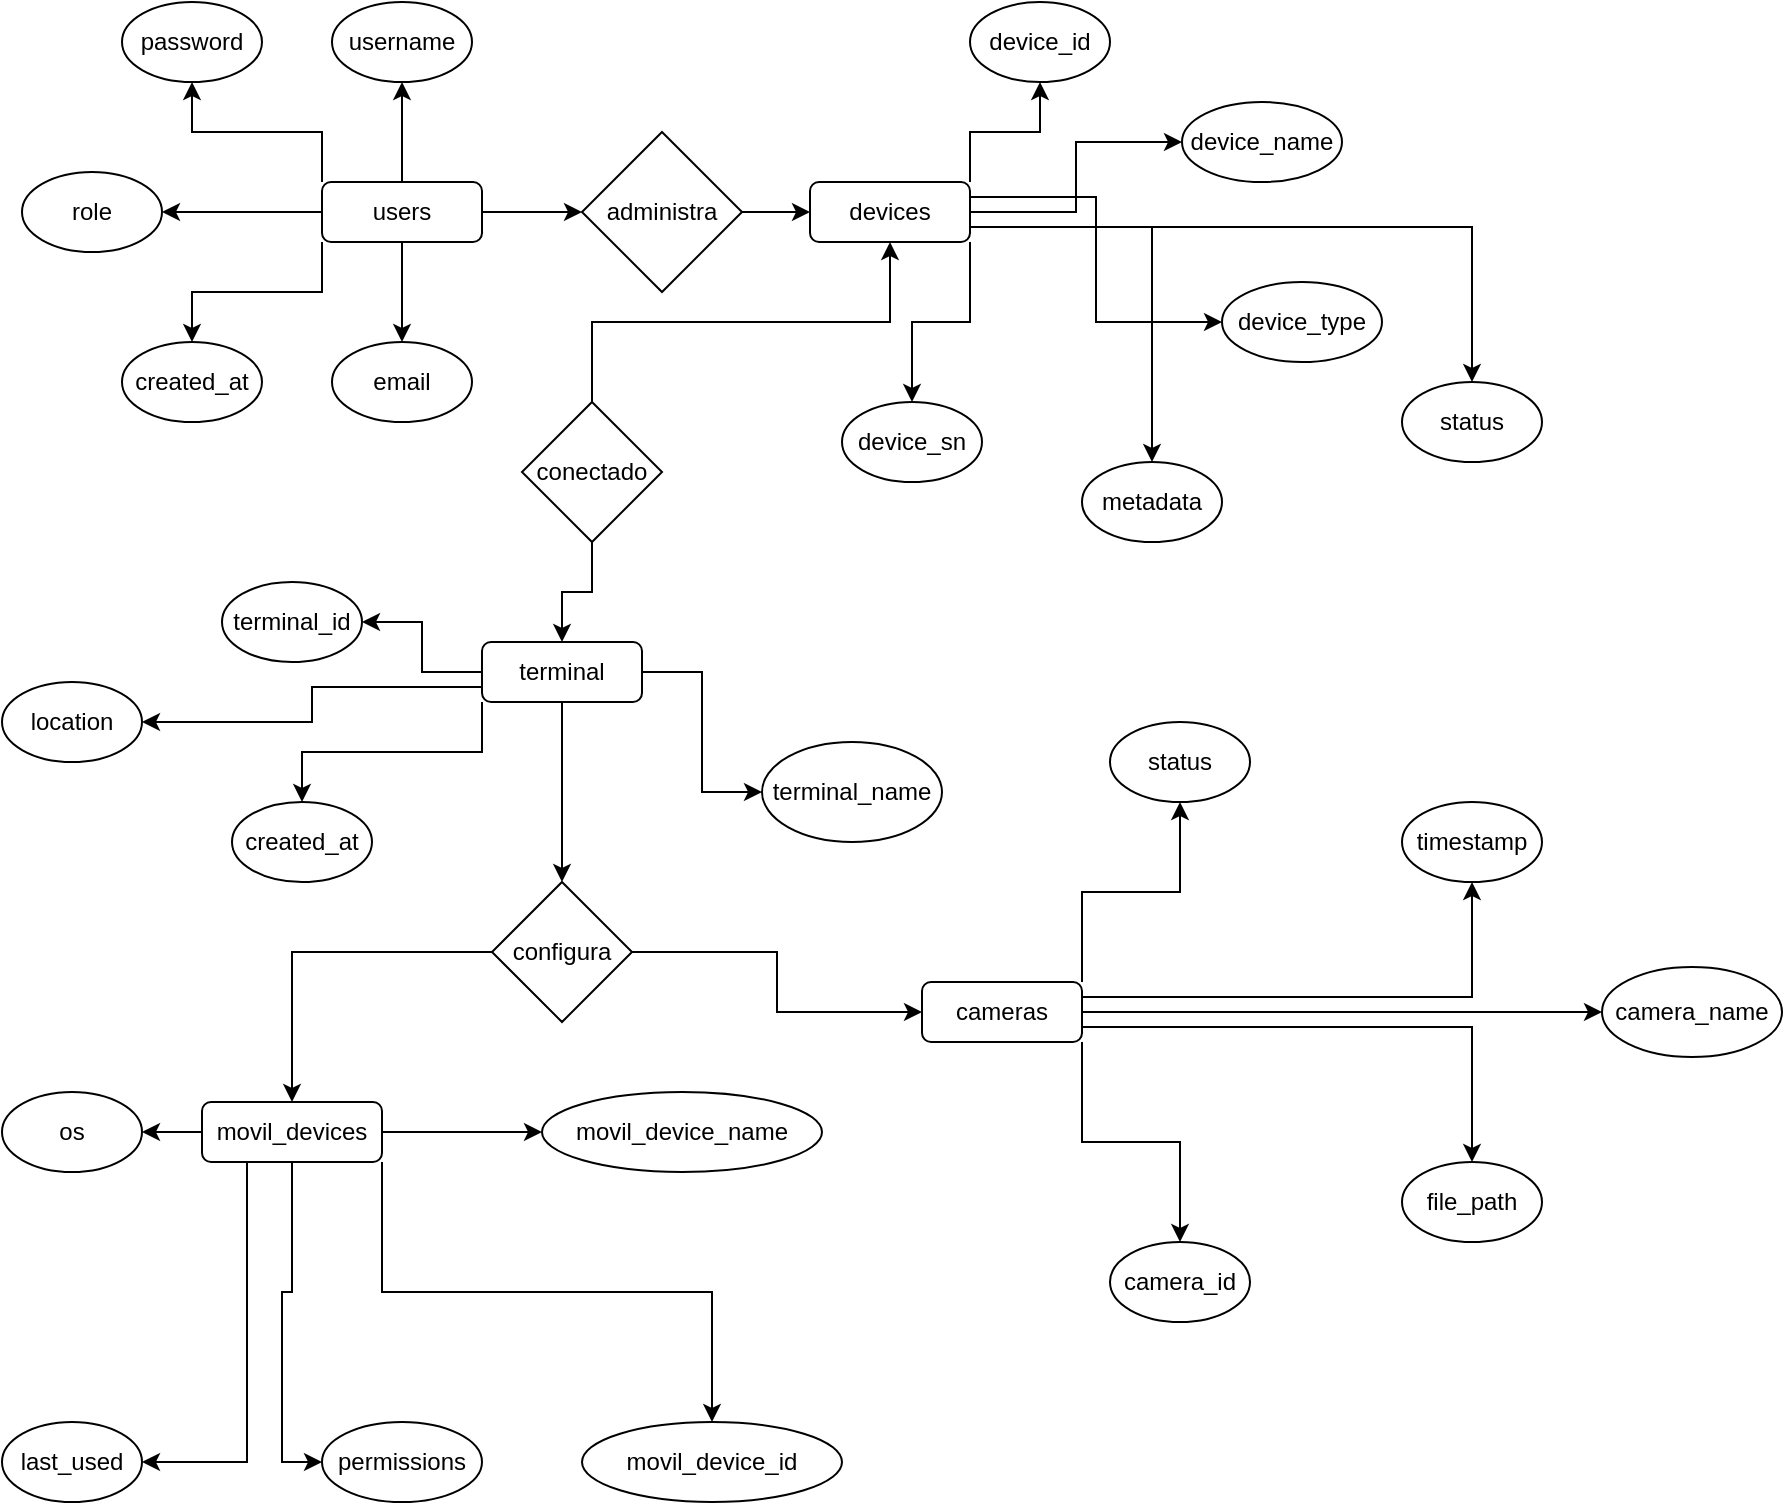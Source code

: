 <mxfile version="27.0.6">
  <diagram name="Página-1" id="uMfz6ooZvfRQZMJT7nqi">
    <mxGraphModel dx="1678" dy="921" grid="1" gridSize="10" guides="1" tooltips="1" connect="1" arrows="1" fold="1" page="1" pageScale="1" pageWidth="1169" pageHeight="827" math="0" shadow="0">
      <root>
        <mxCell id="0" />
        <mxCell id="1" parent="0" />
        <mxCell id="QcyP5z_Ch9aapaAGs-tU-14" style="edgeStyle=orthogonalEdgeStyle;rounded=0;orthogonalLoop=1;jettySize=auto;html=1;entryX=1;entryY=0.5;entryDx=0;entryDy=0;" edge="1" parent="1" source="QcyP5z_Ch9aapaAGs-tU-3" target="QcyP5z_Ch9aapaAGs-tU-9">
          <mxGeometry relative="1" as="geometry" />
        </mxCell>
        <mxCell id="QcyP5z_Ch9aapaAGs-tU-15" style="edgeStyle=orthogonalEdgeStyle;rounded=0;orthogonalLoop=1;jettySize=auto;html=1;exitX=0;exitY=0;exitDx=0;exitDy=0;entryX=0.5;entryY=1;entryDx=0;entryDy=0;" edge="1" parent="1" source="QcyP5z_Ch9aapaAGs-tU-3" target="QcyP5z_Ch9aapaAGs-tU-10">
          <mxGeometry relative="1" as="geometry" />
        </mxCell>
        <mxCell id="QcyP5z_Ch9aapaAGs-tU-16" style="edgeStyle=orthogonalEdgeStyle;rounded=0;orthogonalLoop=1;jettySize=auto;html=1;entryX=0.5;entryY=1;entryDx=0;entryDy=0;" edge="1" parent="1" source="QcyP5z_Ch9aapaAGs-tU-3" target="QcyP5z_Ch9aapaAGs-tU-11">
          <mxGeometry relative="1" as="geometry" />
        </mxCell>
        <mxCell id="QcyP5z_Ch9aapaAGs-tU-18" style="edgeStyle=orthogonalEdgeStyle;rounded=0;orthogonalLoop=1;jettySize=auto;html=1;entryX=0.5;entryY=0;entryDx=0;entryDy=0;" edge="1" parent="1" source="QcyP5z_Ch9aapaAGs-tU-3" target="QcyP5z_Ch9aapaAGs-tU-12">
          <mxGeometry relative="1" as="geometry" />
        </mxCell>
        <mxCell id="QcyP5z_Ch9aapaAGs-tU-19" style="edgeStyle=orthogonalEdgeStyle;rounded=0;orthogonalLoop=1;jettySize=auto;html=1;exitX=0;exitY=1;exitDx=0;exitDy=0;" edge="1" parent="1" source="QcyP5z_Ch9aapaAGs-tU-3" target="QcyP5z_Ch9aapaAGs-tU-8">
          <mxGeometry relative="1" as="geometry" />
        </mxCell>
        <mxCell id="QcyP5z_Ch9aapaAGs-tU-52" style="edgeStyle=orthogonalEdgeStyle;rounded=0;orthogonalLoop=1;jettySize=auto;html=1;exitX=1;exitY=0.5;exitDx=0;exitDy=0;entryX=0;entryY=0.5;entryDx=0;entryDy=0;" edge="1" parent="1" source="QcyP5z_Ch9aapaAGs-tU-3" target="QcyP5z_Ch9aapaAGs-tU-51">
          <mxGeometry relative="1" as="geometry" />
        </mxCell>
        <mxCell id="QcyP5z_Ch9aapaAGs-tU-3" value="users" style="rounded=1;whiteSpace=wrap;html=1;" vertex="1" parent="1">
          <mxGeometry x="170" y="140" width="80" height="30" as="geometry" />
        </mxCell>
        <mxCell id="QcyP5z_Ch9aapaAGs-tU-8" value="created_at" style="ellipse;whiteSpace=wrap;html=1;" vertex="1" parent="1">
          <mxGeometry x="70" y="220" width="70" height="40" as="geometry" />
        </mxCell>
        <mxCell id="QcyP5z_Ch9aapaAGs-tU-9" value="role" style="ellipse;whiteSpace=wrap;html=1;" vertex="1" parent="1">
          <mxGeometry x="20" y="135" width="70" height="40" as="geometry" />
        </mxCell>
        <mxCell id="QcyP5z_Ch9aapaAGs-tU-10" value="password" style="ellipse;whiteSpace=wrap;html=1;" vertex="1" parent="1">
          <mxGeometry x="70" y="50" width="70" height="40" as="geometry" />
        </mxCell>
        <mxCell id="QcyP5z_Ch9aapaAGs-tU-11" value="username" style="ellipse;whiteSpace=wrap;html=1;" vertex="1" parent="1">
          <mxGeometry x="175" y="50" width="70" height="40" as="geometry" />
        </mxCell>
        <mxCell id="QcyP5z_Ch9aapaAGs-tU-12" value="email" style="ellipse;whiteSpace=wrap;html=1;" vertex="1" parent="1">
          <mxGeometry x="175" y="220" width="70" height="40" as="geometry" />
        </mxCell>
        <mxCell id="QcyP5z_Ch9aapaAGs-tU-29" style="edgeStyle=orthogonalEdgeStyle;rounded=0;orthogonalLoop=1;jettySize=auto;html=1;exitX=1;exitY=0.25;exitDx=0;exitDy=0;entryX=0;entryY=0.5;entryDx=0;entryDy=0;" edge="1" parent="1" source="QcyP5z_Ch9aapaAGs-tU-20" target="QcyP5z_Ch9aapaAGs-tU-24">
          <mxGeometry relative="1" as="geometry" />
        </mxCell>
        <mxCell id="QcyP5z_Ch9aapaAGs-tU-31" style="edgeStyle=orthogonalEdgeStyle;rounded=0;orthogonalLoop=1;jettySize=auto;html=1;" edge="1" parent="1" source="QcyP5z_Ch9aapaAGs-tU-20" target="QcyP5z_Ch9aapaAGs-tU-23">
          <mxGeometry relative="1" as="geometry" />
        </mxCell>
        <mxCell id="QcyP5z_Ch9aapaAGs-tU-32" style="edgeStyle=orthogonalEdgeStyle;rounded=0;orthogonalLoop=1;jettySize=auto;html=1;exitX=1;exitY=0;exitDx=0;exitDy=0;entryX=0.5;entryY=1;entryDx=0;entryDy=0;" edge="1" parent="1" source="QcyP5z_Ch9aapaAGs-tU-20" target="QcyP5z_Ch9aapaAGs-tU-22">
          <mxGeometry relative="1" as="geometry" />
        </mxCell>
        <mxCell id="QcyP5z_Ch9aapaAGs-tU-34" style="edgeStyle=orthogonalEdgeStyle;rounded=0;orthogonalLoop=1;jettySize=auto;html=1;exitX=1;exitY=1;exitDx=0;exitDy=0;entryX=0.5;entryY=0;entryDx=0;entryDy=0;" edge="1" parent="1" source="QcyP5z_Ch9aapaAGs-tU-20" target="QcyP5z_Ch9aapaAGs-tU-26">
          <mxGeometry relative="1" as="geometry" />
        </mxCell>
        <mxCell id="QcyP5z_Ch9aapaAGs-tU-35" style="edgeStyle=orthogonalEdgeStyle;rounded=0;orthogonalLoop=1;jettySize=auto;html=1;exitX=1;exitY=0.75;exitDx=0;exitDy=0;entryX=0.5;entryY=0;entryDx=0;entryDy=0;" edge="1" parent="1" source="QcyP5z_Ch9aapaAGs-tU-20" target="QcyP5z_Ch9aapaAGs-tU-25">
          <mxGeometry relative="1" as="geometry" />
        </mxCell>
        <mxCell id="QcyP5z_Ch9aapaAGs-tU-38" style="edgeStyle=orthogonalEdgeStyle;rounded=0;orthogonalLoop=1;jettySize=auto;html=1;exitX=1;exitY=0.75;exitDx=0;exitDy=0;entryX=0.5;entryY=0;entryDx=0;entryDy=0;" edge="1" parent="1" source="QcyP5z_Ch9aapaAGs-tU-20" target="QcyP5z_Ch9aapaAGs-tU-37">
          <mxGeometry relative="1" as="geometry" />
        </mxCell>
        <mxCell id="QcyP5z_Ch9aapaAGs-tU-20" value="devices" style="rounded=1;whiteSpace=wrap;html=1;" vertex="1" parent="1">
          <mxGeometry x="414" y="140" width="80" height="30" as="geometry" />
        </mxCell>
        <mxCell id="QcyP5z_Ch9aapaAGs-tU-22" value="device_id" style="ellipse;whiteSpace=wrap;html=1;" vertex="1" parent="1">
          <mxGeometry x="494" y="50" width="70" height="40" as="geometry" />
        </mxCell>
        <mxCell id="QcyP5z_Ch9aapaAGs-tU-23" value="device_name" style="ellipse;whiteSpace=wrap;html=1;" vertex="1" parent="1">
          <mxGeometry x="600" y="100" width="80" height="40" as="geometry" />
        </mxCell>
        <mxCell id="QcyP5z_Ch9aapaAGs-tU-24" value="device_type" style="ellipse;whiteSpace=wrap;html=1;" vertex="1" parent="1">
          <mxGeometry x="620" y="190" width="80" height="40" as="geometry" />
        </mxCell>
        <mxCell id="QcyP5z_Ch9aapaAGs-tU-25" value="status" style="ellipse;whiteSpace=wrap;html=1;" vertex="1" parent="1">
          <mxGeometry x="710" y="240" width="70" height="40" as="geometry" />
        </mxCell>
        <mxCell id="QcyP5z_Ch9aapaAGs-tU-26" value="device_sn" style="ellipse;whiteSpace=wrap;html=1;" vertex="1" parent="1">
          <mxGeometry x="430" y="250" width="70" height="40" as="geometry" />
        </mxCell>
        <mxCell id="QcyP5z_Ch9aapaAGs-tU-37" value="metadata" style="ellipse;whiteSpace=wrap;html=1;" vertex="1" parent="1">
          <mxGeometry x="550" y="280" width="70" height="40" as="geometry" />
        </mxCell>
        <mxCell id="QcyP5z_Ch9aapaAGs-tU-46" style="edgeStyle=orthogonalEdgeStyle;rounded=0;orthogonalLoop=1;jettySize=auto;html=1;exitX=1;exitY=0.5;exitDx=0;exitDy=0;entryX=0;entryY=0.5;entryDx=0;entryDy=0;" edge="1" parent="1" source="QcyP5z_Ch9aapaAGs-tU-40" target="QcyP5z_Ch9aapaAGs-tU-43">
          <mxGeometry relative="1" as="geometry" />
        </mxCell>
        <mxCell id="QcyP5z_Ch9aapaAGs-tU-48" style="edgeStyle=orthogonalEdgeStyle;rounded=0;orthogonalLoop=1;jettySize=auto;html=1;exitX=0;exitY=0.5;exitDx=0;exitDy=0;entryX=1;entryY=0.5;entryDx=0;entryDy=0;" edge="1" parent="1" source="QcyP5z_Ch9aapaAGs-tU-40" target="QcyP5z_Ch9aapaAGs-tU-42">
          <mxGeometry relative="1" as="geometry" />
        </mxCell>
        <mxCell id="QcyP5z_Ch9aapaAGs-tU-49" style="edgeStyle=orthogonalEdgeStyle;rounded=0;orthogonalLoop=1;jettySize=auto;html=1;exitX=0;exitY=0.75;exitDx=0;exitDy=0;entryX=1;entryY=0.5;entryDx=0;entryDy=0;" edge="1" parent="1" source="QcyP5z_Ch9aapaAGs-tU-40" target="QcyP5z_Ch9aapaAGs-tU-45">
          <mxGeometry relative="1" as="geometry" />
        </mxCell>
        <mxCell id="QcyP5z_Ch9aapaAGs-tU-50" style="edgeStyle=orthogonalEdgeStyle;rounded=0;orthogonalLoop=1;jettySize=auto;html=1;exitX=0;exitY=1;exitDx=0;exitDy=0;entryX=0.5;entryY=0;entryDx=0;entryDy=0;" edge="1" parent="1" source="QcyP5z_Ch9aapaAGs-tU-40" target="QcyP5z_Ch9aapaAGs-tU-44">
          <mxGeometry relative="1" as="geometry" />
        </mxCell>
        <mxCell id="QcyP5z_Ch9aapaAGs-tU-60" style="edgeStyle=orthogonalEdgeStyle;rounded=0;orthogonalLoop=1;jettySize=auto;html=1;exitX=0.5;exitY=1;exitDx=0;exitDy=0;entryX=0.5;entryY=0;entryDx=0;entryDy=0;" edge="1" parent="1" source="QcyP5z_Ch9aapaAGs-tU-40" target="QcyP5z_Ch9aapaAGs-tU-58">
          <mxGeometry relative="1" as="geometry" />
        </mxCell>
        <mxCell id="QcyP5z_Ch9aapaAGs-tU-40" value="terminal" style="rounded=1;whiteSpace=wrap;html=1;" vertex="1" parent="1">
          <mxGeometry x="250" y="370" width="80" height="30" as="geometry" />
        </mxCell>
        <mxCell id="QcyP5z_Ch9aapaAGs-tU-42" value="terminal_id" style="ellipse;whiteSpace=wrap;html=1;" vertex="1" parent="1">
          <mxGeometry x="120" y="340" width="70" height="40" as="geometry" />
        </mxCell>
        <mxCell id="QcyP5z_Ch9aapaAGs-tU-43" value="terminal_name" style="ellipse;whiteSpace=wrap;html=1;" vertex="1" parent="1">
          <mxGeometry x="390" y="420" width="90" height="50" as="geometry" />
        </mxCell>
        <mxCell id="QcyP5z_Ch9aapaAGs-tU-44" value="created_at" style="ellipse;whiteSpace=wrap;html=1;" vertex="1" parent="1">
          <mxGeometry x="125" y="450" width="70" height="40" as="geometry" />
        </mxCell>
        <mxCell id="QcyP5z_Ch9aapaAGs-tU-45" value="location" style="ellipse;whiteSpace=wrap;html=1;" vertex="1" parent="1">
          <mxGeometry x="10" y="390" width="70" height="40" as="geometry" />
        </mxCell>
        <mxCell id="QcyP5z_Ch9aapaAGs-tU-53" style="edgeStyle=orthogonalEdgeStyle;rounded=0;orthogonalLoop=1;jettySize=auto;html=1;exitX=1;exitY=0.5;exitDx=0;exitDy=0;entryX=0;entryY=0.5;entryDx=0;entryDy=0;" edge="1" parent="1" source="QcyP5z_Ch9aapaAGs-tU-51" target="QcyP5z_Ch9aapaAGs-tU-20">
          <mxGeometry relative="1" as="geometry" />
        </mxCell>
        <mxCell id="QcyP5z_Ch9aapaAGs-tU-51" value="administra" style="rhombus;whiteSpace=wrap;html=1;" vertex="1" parent="1">
          <mxGeometry x="300" y="115" width="80" height="80" as="geometry" />
        </mxCell>
        <mxCell id="QcyP5z_Ch9aapaAGs-tU-56" style="edgeStyle=orthogonalEdgeStyle;rounded=0;orthogonalLoop=1;jettySize=auto;html=1;exitX=0.5;exitY=0;exitDx=0;exitDy=0;entryX=0.5;entryY=1;entryDx=0;entryDy=0;" edge="1" parent="1" source="QcyP5z_Ch9aapaAGs-tU-55" target="QcyP5z_Ch9aapaAGs-tU-20">
          <mxGeometry relative="1" as="geometry" />
        </mxCell>
        <mxCell id="QcyP5z_Ch9aapaAGs-tU-57" style="edgeStyle=orthogonalEdgeStyle;rounded=0;orthogonalLoop=1;jettySize=auto;html=1;exitX=0.5;exitY=1;exitDx=0;exitDy=0;entryX=0.5;entryY=0;entryDx=0;entryDy=0;" edge="1" parent="1" source="QcyP5z_Ch9aapaAGs-tU-55" target="QcyP5z_Ch9aapaAGs-tU-40">
          <mxGeometry relative="1" as="geometry" />
        </mxCell>
        <mxCell id="QcyP5z_Ch9aapaAGs-tU-55" value="conectado" style="rhombus;whiteSpace=wrap;html=1;" vertex="1" parent="1">
          <mxGeometry x="270" y="250" width="70" height="70" as="geometry" />
        </mxCell>
        <mxCell id="QcyP5z_Ch9aapaAGs-tU-73" style="edgeStyle=orthogonalEdgeStyle;rounded=0;orthogonalLoop=1;jettySize=auto;html=1;exitX=1;exitY=0.5;exitDx=0;exitDy=0;entryX=0;entryY=0.5;entryDx=0;entryDy=0;" edge="1" parent="1" source="QcyP5z_Ch9aapaAGs-tU-58" target="QcyP5z_Ch9aapaAGs-tU-61">
          <mxGeometry relative="1" as="geometry" />
        </mxCell>
        <mxCell id="QcyP5z_Ch9aapaAGs-tU-76" style="edgeStyle=orthogonalEdgeStyle;rounded=0;orthogonalLoop=1;jettySize=auto;html=1;exitX=0;exitY=0.5;exitDx=0;exitDy=0;entryX=0.5;entryY=0;entryDx=0;entryDy=0;" edge="1" parent="1" source="QcyP5z_Ch9aapaAGs-tU-58" target="QcyP5z_Ch9aapaAGs-tU-75">
          <mxGeometry relative="1" as="geometry" />
        </mxCell>
        <mxCell id="QcyP5z_Ch9aapaAGs-tU-58" value="configura" style="rhombus;whiteSpace=wrap;html=1;" vertex="1" parent="1">
          <mxGeometry x="255" y="490" width="70" height="70" as="geometry" />
        </mxCell>
        <mxCell id="QcyP5z_Ch9aapaAGs-tU-67" style="edgeStyle=orthogonalEdgeStyle;rounded=0;orthogonalLoop=1;jettySize=auto;html=1;exitX=1;exitY=1;exitDx=0;exitDy=0;entryX=0.5;entryY=0;entryDx=0;entryDy=0;" edge="1" parent="1" source="QcyP5z_Ch9aapaAGs-tU-61" target="QcyP5z_Ch9aapaAGs-tU-65">
          <mxGeometry relative="1" as="geometry" />
        </mxCell>
        <mxCell id="QcyP5z_Ch9aapaAGs-tU-68" style="edgeStyle=orthogonalEdgeStyle;rounded=0;orthogonalLoop=1;jettySize=auto;html=1;exitX=1;exitY=0.75;exitDx=0;exitDy=0;entryX=0.5;entryY=0;entryDx=0;entryDy=0;" edge="1" parent="1" source="QcyP5z_Ch9aapaAGs-tU-61" target="QcyP5z_Ch9aapaAGs-tU-66">
          <mxGeometry relative="1" as="geometry" />
        </mxCell>
        <mxCell id="QcyP5z_Ch9aapaAGs-tU-69" style="edgeStyle=orthogonalEdgeStyle;rounded=0;orthogonalLoop=1;jettySize=auto;html=1;exitX=1;exitY=0.5;exitDx=0;exitDy=0;entryX=0;entryY=0.5;entryDx=0;entryDy=0;" edge="1" parent="1" source="QcyP5z_Ch9aapaAGs-tU-61" target="QcyP5z_Ch9aapaAGs-tU-63">
          <mxGeometry relative="1" as="geometry" />
        </mxCell>
        <mxCell id="QcyP5z_Ch9aapaAGs-tU-70" style="edgeStyle=orthogonalEdgeStyle;rounded=0;orthogonalLoop=1;jettySize=auto;html=1;exitX=1;exitY=0.25;exitDx=0;exitDy=0;entryX=0.5;entryY=1;entryDx=0;entryDy=0;" edge="1" parent="1" source="QcyP5z_Ch9aapaAGs-tU-61" target="QcyP5z_Ch9aapaAGs-tU-64">
          <mxGeometry relative="1" as="geometry" />
        </mxCell>
        <mxCell id="QcyP5z_Ch9aapaAGs-tU-71" style="edgeStyle=orthogonalEdgeStyle;rounded=0;orthogonalLoop=1;jettySize=auto;html=1;exitX=1;exitY=0;exitDx=0;exitDy=0;entryX=0.5;entryY=1;entryDx=0;entryDy=0;" edge="1" parent="1" source="QcyP5z_Ch9aapaAGs-tU-61" target="QcyP5z_Ch9aapaAGs-tU-62">
          <mxGeometry relative="1" as="geometry" />
        </mxCell>
        <mxCell id="QcyP5z_Ch9aapaAGs-tU-61" value="cameras" style="rounded=1;whiteSpace=wrap;html=1;" vertex="1" parent="1">
          <mxGeometry x="470" y="540" width="80" height="30" as="geometry" />
        </mxCell>
        <mxCell id="QcyP5z_Ch9aapaAGs-tU-62" value="status" style="ellipse;whiteSpace=wrap;html=1;" vertex="1" parent="1">
          <mxGeometry x="564" y="410" width="70" height="40" as="geometry" />
        </mxCell>
        <mxCell id="QcyP5z_Ch9aapaAGs-tU-63" value="camera_name" style="ellipse;whiteSpace=wrap;html=1;" vertex="1" parent="1">
          <mxGeometry x="810" y="532.5" width="90" height="45" as="geometry" />
        </mxCell>
        <mxCell id="QcyP5z_Ch9aapaAGs-tU-64" value="timestamp" style="ellipse;whiteSpace=wrap;html=1;" vertex="1" parent="1">
          <mxGeometry x="710" y="450" width="70" height="40" as="geometry" />
        </mxCell>
        <mxCell id="QcyP5z_Ch9aapaAGs-tU-65" value="camera_id" style="ellipse;whiteSpace=wrap;html=1;" vertex="1" parent="1">
          <mxGeometry x="564" y="670" width="70" height="40" as="geometry" />
        </mxCell>
        <mxCell id="QcyP5z_Ch9aapaAGs-tU-66" value="file_path" style="ellipse;whiteSpace=wrap;html=1;" vertex="1" parent="1">
          <mxGeometry x="710" y="630" width="70" height="40" as="geometry" />
        </mxCell>
        <mxCell id="QcyP5z_Ch9aapaAGs-tU-139" style="edgeStyle=orthogonalEdgeStyle;rounded=0;orthogonalLoop=1;jettySize=auto;html=1;exitX=0;exitY=0.5;exitDx=0;exitDy=0;" edge="1" parent="1" source="QcyP5z_Ch9aapaAGs-tU-75" target="QcyP5z_Ch9aapaAGs-tU-77">
          <mxGeometry relative="1" as="geometry" />
        </mxCell>
        <mxCell id="QcyP5z_Ch9aapaAGs-tU-140" style="edgeStyle=orthogonalEdgeStyle;rounded=0;orthogonalLoop=1;jettySize=auto;html=1;exitX=1;exitY=0.5;exitDx=0;exitDy=0;entryX=0;entryY=0.5;entryDx=0;entryDy=0;" edge="1" parent="1" source="QcyP5z_Ch9aapaAGs-tU-75" target="QcyP5z_Ch9aapaAGs-tU-138">
          <mxGeometry relative="1" as="geometry" />
        </mxCell>
        <mxCell id="QcyP5z_Ch9aapaAGs-tU-141" style="edgeStyle=orthogonalEdgeStyle;rounded=0;orthogonalLoop=1;jettySize=auto;html=1;exitX=1;exitY=1;exitDx=0;exitDy=0;entryX=0.5;entryY=0;entryDx=0;entryDy=0;" edge="1" parent="1" source="QcyP5z_Ch9aapaAGs-tU-75" target="QcyP5z_Ch9aapaAGs-tU-136">
          <mxGeometry relative="1" as="geometry" />
        </mxCell>
        <mxCell id="QcyP5z_Ch9aapaAGs-tU-142" style="edgeStyle=orthogonalEdgeStyle;rounded=0;orthogonalLoop=1;jettySize=auto;html=1;exitX=0.5;exitY=1;exitDx=0;exitDy=0;entryX=0;entryY=0.5;entryDx=0;entryDy=0;" edge="1" parent="1" source="QcyP5z_Ch9aapaAGs-tU-75" target="QcyP5z_Ch9aapaAGs-tU-137">
          <mxGeometry relative="1" as="geometry" />
        </mxCell>
        <mxCell id="QcyP5z_Ch9aapaAGs-tU-143" style="edgeStyle=orthogonalEdgeStyle;rounded=0;orthogonalLoop=1;jettySize=auto;html=1;exitX=0.25;exitY=1;exitDx=0;exitDy=0;entryX=1;entryY=0.5;entryDx=0;entryDy=0;" edge="1" parent="1" source="QcyP5z_Ch9aapaAGs-tU-75" target="QcyP5z_Ch9aapaAGs-tU-78">
          <mxGeometry relative="1" as="geometry" />
        </mxCell>
        <mxCell id="QcyP5z_Ch9aapaAGs-tU-75" value="movil_devices" style="rounded=1;whiteSpace=wrap;html=1;" vertex="1" parent="1">
          <mxGeometry x="110" y="600" width="90" height="30" as="geometry" />
        </mxCell>
        <mxCell id="QcyP5z_Ch9aapaAGs-tU-77" value="os" style="ellipse;whiteSpace=wrap;html=1;" vertex="1" parent="1">
          <mxGeometry x="10" y="595" width="70" height="40" as="geometry" />
        </mxCell>
        <mxCell id="QcyP5z_Ch9aapaAGs-tU-78" value="last_used" style="ellipse;whiteSpace=wrap;html=1;" vertex="1" parent="1">
          <mxGeometry x="10" y="760" width="70" height="40" as="geometry" />
        </mxCell>
        <mxCell id="QcyP5z_Ch9aapaAGs-tU-136" value="movil_device_id" style="ellipse;whiteSpace=wrap;html=1;" vertex="1" parent="1">
          <mxGeometry x="300" y="760" width="130" height="40" as="geometry" />
        </mxCell>
        <mxCell id="QcyP5z_Ch9aapaAGs-tU-137" value="permissions" style="ellipse;whiteSpace=wrap;html=1;" vertex="1" parent="1">
          <mxGeometry x="170" y="760" width="80" height="40" as="geometry" />
        </mxCell>
        <mxCell id="QcyP5z_Ch9aapaAGs-tU-138" value="movil_device_name" style="ellipse;whiteSpace=wrap;html=1;" vertex="1" parent="1">
          <mxGeometry x="280" y="595" width="140" height="40" as="geometry" />
        </mxCell>
      </root>
    </mxGraphModel>
  </diagram>
</mxfile>
